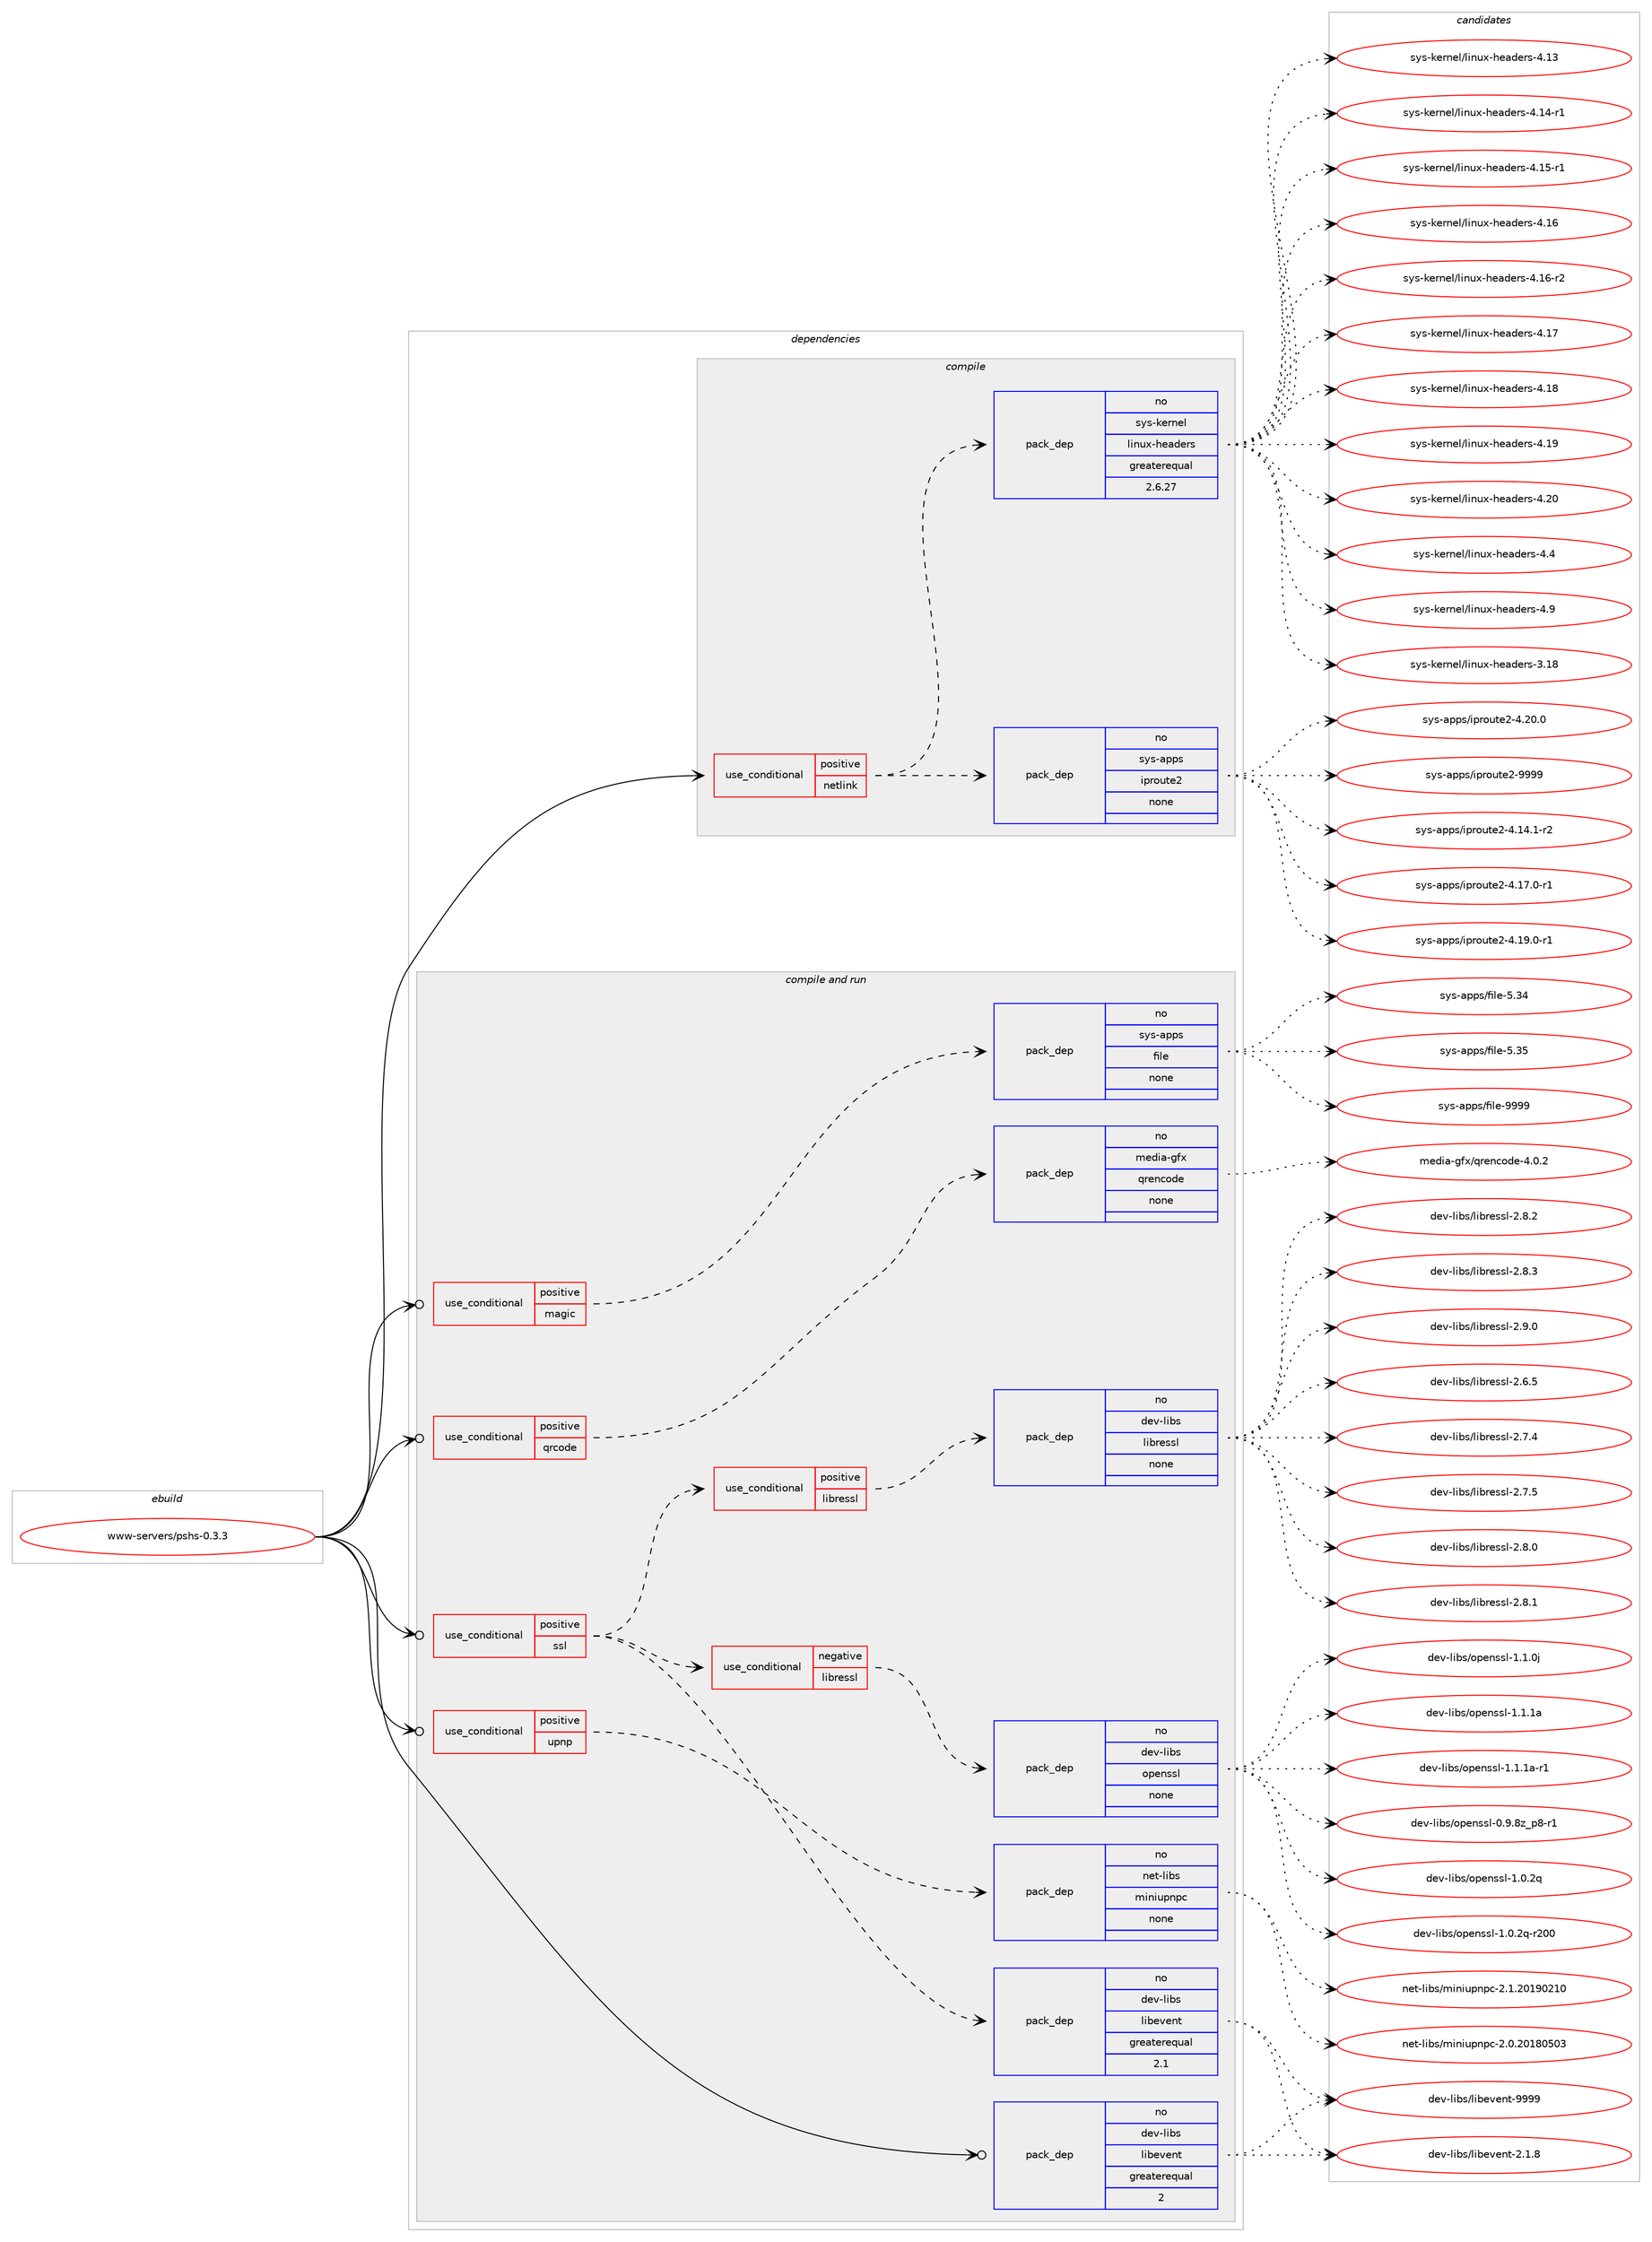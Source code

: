 digraph prolog {

# *************
# Graph options
# *************

newrank=true;
concentrate=true;
compound=true;
graph [rankdir=LR,fontname=Helvetica,fontsize=10,ranksep=1.5];#, ranksep=2.5, nodesep=0.2];
edge  [arrowhead=vee];
node  [fontname=Helvetica,fontsize=10];

# **********
# The ebuild
# **********

subgraph cluster_leftcol {
color=gray;
rank=same;
label=<<i>ebuild</i>>;
id [label="www-servers/pshs-0.3.3", color=red, width=4, href="../www-servers/pshs-0.3.3.svg"];
}

# ****************
# The dependencies
# ****************

subgraph cluster_midcol {
color=gray;
label=<<i>dependencies</i>>;
subgraph cluster_compile {
fillcolor="#eeeeee";
style=filled;
label=<<i>compile</i>>;
subgraph cond469 {
dependency4388 [label=<<TABLE BORDER="0" CELLBORDER="1" CELLSPACING="0" CELLPADDING="4"><TR><TD ROWSPAN="3" CELLPADDING="10">use_conditional</TD></TR><TR><TD>positive</TD></TR><TR><TD>netlink</TD></TR></TABLE>>, shape=none, color=red];
subgraph pack3806 {
dependency4389 [label=<<TABLE BORDER="0" CELLBORDER="1" CELLSPACING="0" CELLPADDING="4" WIDTH="220"><TR><TD ROWSPAN="6" CELLPADDING="30">pack_dep</TD></TR><TR><TD WIDTH="110">no</TD></TR><TR><TD>sys-apps</TD></TR><TR><TD>iproute2</TD></TR><TR><TD>none</TD></TR><TR><TD></TD></TR></TABLE>>, shape=none, color=blue];
}
dependency4388:e -> dependency4389:w [weight=20,style="dashed",arrowhead="vee"];
subgraph pack3807 {
dependency4390 [label=<<TABLE BORDER="0" CELLBORDER="1" CELLSPACING="0" CELLPADDING="4" WIDTH="220"><TR><TD ROWSPAN="6" CELLPADDING="30">pack_dep</TD></TR><TR><TD WIDTH="110">no</TD></TR><TR><TD>sys-kernel</TD></TR><TR><TD>linux-headers</TD></TR><TR><TD>greaterequal</TD></TR><TR><TD>2.6.27</TD></TR></TABLE>>, shape=none, color=blue];
}
dependency4388:e -> dependency4390:w [weight=20,style="dashed",arrowhead="vee"];
}
id:e -> dependency4388:w [weight=20,style="solid",arrowhead="vee"];
}
subgraph cluster_compileandrun {
fillcolor="#eeeeee";
style=filled;
label=<<i>compile and run</i>>;
subgraph cond470 {
dependency4391 [label=<<TABLE BORDER="0" CELLBORDER="1" CELLSPACING="0" CELLPADDING="4"><TR><TD ROWSPAN="3" CELLPADDING="10">use_conditional</TD></TR><TR><TD>positive</TD></TR><TR><TD>magic</TD></TR></TABLE>>, shape=none, color=red];
subgraph pack3808 {
dependency4392 [label=<<TABLE BORDER="0" CELLBORDER="1" CELLSPACING="0" CELLPADDING="4" WIDTH="220"><TR><TD ROWSPAN="6" CELLPADDING="30">pack_dep</TD></TR><TR><TD WIDTH="110">no</TD></TR><TR><TD>sys-apps</TD></TR><TR><TD>file</TD></TR><TR><TD>none</TD></TR><TR><TD></TD></TR></TABLE>>, shape=none, color=blue];
}
dependency4391:e -> dependency4392:w [weight=20,style="dashed",arrowhead="vee"];
}
id:e -> dependency4391:w [weight=20,style="solid",arrowhead="odotvee"];
subgraph cond471 {
dependency4393 [label=<<TABLE BORDER="0" CELLBORDER="1" CELLSPACING="0" CELLPADDING="4"><TR><TD ROWSPAN="3" CELLPADDING="10">use_conditional</TD></TR><TR><TD>positive</TD></TR><TR><TD>qrcode</TD></TR></TABLE>>, shape=none, color=red];
subgraph pack3809 {
dependency4394 [label=<<TABLE BORDER="0" CELLBORDER="1" CELLSPACING="0" CELLPADDING="4" WIDTH="220"><TR><TD ROWSPAN="6" CELLPADDING="30">pack_dep</TD></TR><TR><TD WIDTH="110">no</TD></TR><TR><TD>media-gfx</TD></TR><TR><TD>qrencode</TD></TR><TR><TD>none</TD></TR><TR><TD></TD></TR></TABLE>>, shape=none, color=blue];
}
dependency4393:e -> dependency4394:w [weight=20,style="dashed",arrowhead="vee"];
}
id:e -> dependency4393:w [weight=20,style="solid",arrowhead="odotvee"];
subgraph cond472 {
dependency4395 [label=<<TABLE BORDER="0" CELLBORDER="1" CELLSPACING="0" CELLPADDING="4"><TR><TD ROWSPAN="3" CELLPADDING="10">use_conditional</TD></TR><TR><TD>positive</TD></TR><TR><TD>ssl</TD></TR></TABLE>>, shape=none, color=red];
subgraph pack3810 {
dependency4396 [label=<<TABLE BORDER="0" CELLBORDER="1" CELLSPACING="0" CELLPADDING="4" WIDTH="220"><TR><TD ROWSPAN="6" CELLPADDING="30">pack_dep</TD></TR><TR><TD WIDTH="110">no</TD></TR><TR><TD>dev-libs</TD></TR><TR><TD>libevent</TD></TR><TR><TD>greaterequal</TD></TR><TR><TD>2.1</TD></TR></TABLE>>, shape=none, color=blue];
}
dependency4395:e -> dependency4396:w [weight=20,style="dashed",arrowhead="vee"];
subgraph cond473 {
dependency4397 [label=<<TABLE BORDER="0" CELLBORDER="1" CELLSPACING="0" CELLPADDING="4"><TR><TD ROWSPAN="3" CELLPADDING="10">use_conditional</TD></TR><TR><TD>negative</TD></TR><TR><TD>libressl</TD></TR></TABLE>>, shape=none, color=red];
subgraph pack3811 {
dependency4398 [label=<<TABLE BORDER="0" CELLBORDER="1" CELLSPACING="0" CELLPADDING="4" WIDTH="220"><TR><TD ROWSPAN="6" CELLPADDING="30">pack_dep</TD></TR><TR><TD WIDTH="110">no</TD></TR><TR><TD>dev-libs</TD></TR><TR><TD>openssl</TD></TR><TR><TD>none</TD></TR><TR><TD></TD></TR></TABLE>>, shape=none, color=blue];
}
dependency4397:e -> dependency4398:w [weight=20,style="dashed",arrowhead="vee"];
}
dependency4395:e -> dependency4397:w [weight=20,style="dashed",arrowhead="vee"];
subgraph cond474 {
dependency4399 [label=<<TABLE BORDER="0" CELLBORDER="1" CELLSPACING="0" CELLPADDING="4"><TR><TD ROWSPAN="3" CELLPADDING="10">use_conditional</TD></TR><TR><TD>positive</TD></TR><TR><TD>libressl</TD></TR></TABLE>>, shape=none, color=red];
subgraph pack3812 {
dependency4400 [label=<<TABLE BORDER="0" CELLBORDER="1" CELLSPACING="0" CELLPADDING="4" WIDTH="220"><TR><TD ROWSPAN="6" CELLPADDING="30">pack_dep</TD></TR><TR><TD WIDTH="110">no</TD></TR><TR><TD>dev-libs</TD></TR><TR><TD>libressl</TD></TR><TR><TD>none</TD></TR><TR><TD></TD></TR></TABLE>>, shape=none, color=blue];
}
dependency4399:e -> dependency4400:w [weight=20,style="dashed",arrowhead="vee"];
}
dependency4395:e -> dependency4399:w [weight=20,style="dashed",arrowhead="vee"];
}
id:e -> dependency4395:w [weight=20,style="solid",arrowhead="odotvee"];
subgraph cond475 {
dependency4401 [label=<<TABLE BORDER="0" CELLBORDER="1" CELLSPACING="0" CELLPADDING="4"><TR><TD ROWSPAN="3" CELLPADDING="10">use_conditional</TD></TR><TR><TD>positive</TD></TR><TR><TD>upnp</TD></TR></TABLE>>, shape=none, color=red];
subgraph pack3813 {
dependency4402 [label=<<TABLE BORDER="0" CELLBORDER="1" CELLSPACING="0" CELLPADDING="4" WIDTH="220"><TR><TD ROWSPAN="6" CELLPADDING="30">pack_dep</TD></TR><TR><TD WIDTH="110">no</TD></TR><TR><TD>net-libs</TD></TR><TR><TD>miniupnpc</TD></TR><TR><TD>none</TD></TR><TR><TD></TD></TR></TABLE>>, shape=none, color=blue];
}
dependency4401:e -> dependency4402:w [weight=20,style="dashed",arrowhead="vee"];
}
id:e -> dependency4401:w [weight=20,style="solid",arrowhead="odotvee"];
subgraph pack3814 {
dependency4403 [label=<<TABLE BORDER="0" CELLBORDER="1" CELLSPACING="0" CELLPADDING="4" WIDTH="220"><TR><TD ROWSPAN="6" CELLPADDING="30">pack_dep</TD></TR><TR><TD WIDTH="110">no</TD></TR><TR><TD>dev-libs</TD></TR><TR><TD>libevent</TD></TR><TR><TD>greaterequal</TD></TR><TR><TD>2</TD></TR></TABLE>>, shape=none, color=blue];
}
id:e -> dependency4403:w [weight=20,style="solid",arrowhead="odotvee"];
}
subgraph cluster_run {
fillcolor="#eeeeee";
style=filled;
label=<<i>run</i>>;
}
}

# **************
# The candidates
# **************

subgraph cluster_choices {
rank=same;
color=gray;
label=<<i>candidates</i>>;

subgraph choice3806 {
color=black;
nodesep=1;
choice11512111545971121121154710511211411111711610150455246495246494511450 [label="sys-apps/iproute2-4.14.1-r2", color=red, width=4,href="../sys-apps/iproute2-4.14.1-r2.svg"];
choice11512111545971121121154710511211411111711610150455246495546484511449 [label="sys-apps/iproute2-4.17.0-r1", color=red, width=4,href="../sys-apps/iproute2-4.17.0-r1.svg"];
choice11512111545971121121154710511211411111711610150455246495746484511449 [label="sys-apps/iproute2-4.19.0-r1", color=red, width=4,href="../sys-apps/iproute2-4.19.0-r1.svg"];
choice1151211154597112112115471051121141111171161015045524650484648 [label="sys-apps/iproute2-4.20.0", color=red, width=4,href="../sys-apps/iproute2-4.20.0.svg"];
choice115121115459711211211547105112114111117116101504557575757 [label="sys-apps/iproute2-9999", color=red, width=4,href="../sys-apps/iproute2-9999.svg"];
dependency4389:e -> choice11512111545971121121154710511211411111711610150455246495246494511450:w [style=dotted,weight="100"];
dependency4389:e -> choice11512111545971121121154710511211411111711610150455246495546484511449:w [style=dotted,weight="100"];
dependency4389:e -> choice11512111545971121121154710511211411111711610150455246495746484511449:w [style=dotted,weight="100"];
dependency4389:e -> choice1151211154597112112115471051121141111171161015045524650484648:w [style=dotted,weight="100"];
dependency4389:e -> choice115121115459711211211547105112114111117116101504557575757:w [style=dotted,weight="100"];
}
subgraph choice3807 {
color=black;
nodesep=1;
choice115121115451071011141101011084710810511011712045104101971001011141154551464956 [label="sys-kernel/linux-headers-3.18", color=red, width=4,href="../sys-kernel/linux-headers-3.18.svg"];
choice115121115451071011141101011084710810511011712045104101971001011141154552464951 [label="sys-kernel/linux-headers-4.13", color=red, width=4,href="../sys-kernel/linux-headers-4.13.svg"];
choice1151211154510710111411010110847108105110117120451041019710010111411545524649524511449 [label="sys-kernel/linux-headers-4.14-r1", color=red, width=4,href="../sys-kernel/linux-headers-4.14-r1.svg"];
choice1151211154510710111411010110847108105110117120451041019710010111411545524649534511449 [label="sys-kernel/linux-headers-4.15-r1", color=red, width=4,href="../sys-kernel/linux-headers-4.15-r1.svg"];
choice115121115451071011141101011084710810511011712045104101971001011141154552464954 [label="sys-kernel/linux-headers-4.16", color=red, width=4,href="../sys-kernel/linux-headers-4.16.svg"];
choice1151211154510710111411010110847108105110117120451041019710010111411545524649544511450 [label="sys-kernel/linux-headers-4.16-r2", color=red, width=4,href="../sys-kernel/linux-headers-4.16-r2.svg"];
choice115121115451071011141101011084710810511011712045104101971001011141154552464955 [label="sys-kernel/linux-headers-4.17", color=red, width=4,href="../sys-kernel/linux-headers-4.17.svg"];
choice115121115451071011141101011084710810511011712045104101971001011141154552464956 [label="sys-kernel/linux-headers-4.18", color=red, width=4,href="../sys-kernel/linux-headers-4.18.svg"];
choice115121115451071011141101011084710810511011712045104101971001011141154552464957 [label="sys-kernel/linux-headers-4.19", color=red, width=4,href="../sys-kernel/linux-headers-4.19.svg"];
choice115121115451071011141101011084710810511011712045104101971001011141154552465048 [label="sys-kernel/linux-headers-4.20", color=red, width=4,href="../sys-kernel/linux-headers-4.20.svg"];
choice1151211154510710111411010110847108105110117120451041019710010111411545524652 [label="sys-kernel/linux-headers-4.4", color=red, width=4,href="../sys-kernel/linux-headers-4.4.svg"];
choice1151211154510710111411010110847108105110117120451041019710010111411545524657 [label="sys-kernel/linux-headers-4.9", color=red, width=4,href="../sys-kernel/linux-headers-4.9.svg"];
dependency4390:e -> choice115121115451071011141101011084710810511011712045104101971001011141154551464956:w [style=dotted,weight="100"];
dependency4390:e -> choice115121115451071011141101011084710810511011712045104101971001011141154552464951:w [style=dotted,weight="100"];
dependency4390:e -> choice1151211154510710111411010110847108105110117120451041019710010111411545524649524511449:w [style=dotted,weight="100"];
dependency4390:e -> choice1151211154510710111411010110847108105110117120451041019710010111411545524649534511449:w [style=dotted,weight="100"];
dependency4390:e -> choice115121115451071011141101011084710810511011712045104101971001011141154552464954:w [style=dotted,weight="100"];
dependency4390:e -> choice1151211154510710111411010110847108105110117120451041019710010111411545524649544511450:w [style=dotted,weight="100"];
dependency4390:e -> choice115121115451071011141101011084710810511011712045104101971001011141154552464955:w [style=dotted,weight="100"];
dependency4390:e -> choice115121115451071011141101011084710810511011712045104101971001011141154552464956:w [style=dotted,weight="100"];
dependency4390:e -> choice115121115451071011141101011084710810511011712045104101971001011141154552464957:w [style=dotted,weight="100"];
dependency4390:e -> choice115121115451071011141101011084710810511011712045104101971001011141154552465048:w [style=dotted,weight="100"];
dependency4390:e -> choice1151211154510710111411010110847108105110117120451041019710010111411545524652:w [style=dotted,weight="100"];
dependency4390:e -> choice1151211154510710111411010110847108105110117120451041019710010111411545524657:w [style=dotted,weight="100"];
}
subgraph choice3808 {
color=black;
nodesep=1;
choice1151211154597112112115471021051081014553465152 [label="sys-apps/file-5.34", color=red, width=4,href="../sys-apps/file-5.34.svg"];
choice1151211154597112112115471021051081014553465153 [label="sys-apps/file-5.35", color=red, width=4,href="../sys-apps/file-5.35.svg"];
choice1151211154597112112115471021051081014557575757 [label="sys-apps/file-9999", color=red, width=4,href="../sys-apps/file-9999.svg"];
dependency4392:e -> choice1151211154597112112115471021051081014553465152:w [style=dotted,weight="100"];
dependency4392:e -> choice1151211154597112112115471021051081014553465153:w [style=dotted,weight="100"];
dependency4392:e -> choice1151211154597112112115471021051081014557575757:w [style=dotted,weight="100"];
}
subgraph choice3809 {
color=black;
nodesep=1;
choice10910110010597451031021204711311410111099111100101455246484650 [label="media-gfx/qrencode-4.0.2", color=red, width=4,href="../media-gfx/qrencode-4.0.2.svg"];
dependency4394:e -> choice10910110010597451031021204711311410111099111100101455246484650:w [style=dotted,weight="100"];
}
subgraph choice3810 {
color=black;
nodesep=1;
choice10010111845108105981154710810598101118101110116455046494656 [label="dev-libs/libevent-2.1.8", color=red, width=4,href="../dev-libs/libevent-2.1.8.svg"];
choice100101118451081059811547108105981011181011101164557575757 [label="dev-libs/libevent-9999", color=red, width=4,href="../dev-libs/libevent-9999.svg"];
dependency4396:e -> choice10010111845108105981154710810598101118101110116455046494656:w [style=dotted,weight="100"];
dependency4396:e -> choice100101118451081059811547108105981011181011101164557575757:w [style=dotted,weight="100"];
}
subgraph choice3811 {
color=black;
nodesep=1;
choice10010111845108105981154711111210111011511510845484657465612295112564511449 [label="dev-libs/openssl-0.9.8z_p8-r1", color=red, width=4,href="../dev-libs/openssl-0.9.8z_p8-r1.svg"];
choice100101118451081059811547111112101110115115108454946484650113 [label="dev-libs/openssl-1.0.2q", color=red, width=4,href="../dev-libs/openssl-1.0.2q.svg"];
choice10010111845108105981154711111210111011511510845494648465011345114504848 [label="dev-libs/openssl-1.0.2q-r200", color=red, width=4,href="../dev-libs/openssl-1.0.2q-r200.svg"];
choice100101118451081059811547111112101110115115108454946494648106 [label="dev-libs/openssl-1.1.0j", color=red, width=4,href="../dev-libs/openssl-1.1.0j.svg"];
choice10010111845108105981154711111210111011511510845494649464997 [label="dev-libs/openssl-1.1.1a", color=red, width=4,href="../dev-libs/openssl-1.1.1a.svg"];
choice100101118451081059811547111112101110115115108454946494649974511449 [label="dev-libs/openssl-1.1.1a-r1", color=red, width=4,href="../dev-libs/openssl-1.1.1a-r1.svg"];
dependency4398:e -> choice10010111845108105981154711111210111011511510845484657465612295112564511449:w [style=dotted,weight="100"];
dependency4398:e -> choice100101118451081059811547111112101110115115108454946484650113:w [style=dotted,weight="100"];
dependency4398:e -> choice10010111845108105981154711111210111011511510845494648465011345114504848:w [style=dotted,weight="100"];
dependency4398:e -> choice100101118451081059811547111112101110115115108454946494648106:w [style=dotted,weight="100"];
dependency4398:e -> choice10010111845108105981154711111210111011511510845494649464997:w [style=dotted,weight="100"];
dependency4398:e -> choice100101118451081059811547111112101110115115108454946494649974511449:w [style=dotted,weight="100"];
}
subgraph choice3812 {
color=black;
nodesep=1;
choice10010111845108105981154710810598114101115115108455046544653 [label="dev-libs/libressl-2.6.5", color=red, width=4,href="../dev-libs/libressl-2.6.5.svg"];
choice10010111845108105981154710810598114101115115108455046554652 [label="dev-libs/libressl-2.7.4", color=red, width=4,href="../dev-libs/libressl-2.7.4.svg"];
choice10010111845108105981154710810598114101115115108455046554653 [label="dev-libs/libressl-2.7.5", color=red, width=4,href="../dev-libs/libressl-2.7.5.svg"];
choice10010111845108105981154710810598114101115115108455046564648 [label="dev-libs/libressl-2.8.0", color=red, width=4,href="../dev-libs/libressl-2.8.0.svg"];
choice10010111845108105981154710810598114101115115108455046564649 [label="dev-libs/libressl-2.8.1", color=red, width=4,href="../dev-libs/libressl-2.8.1.svg"];
choice10010111845108105981154710810598114101115115108455046564650 [label="dev-libs/libressl-2.8.2", color=red, width=4,href="../dev-libs/libressl-2.8.2.svg"];
choice10010111845108105981154710810598114101115115108455046564651 [label="dev-libs/libressl-2.8.3", color=red, width=4,href="../dev-libs/libressl-2.8.3.svg"];
choice10010111845108105981154710810598114101115115108455046574648 [label="dev-libs/libressl-2.9.0", color=red, width=4,href="../dev-libs/libressl-2.9.0.svg"];
dependency4400:e -> choice10010111845108105981154710810598114101115115108455046544653:w [style=dotted,weight="100"];
dependency4400:e -> choice10010111845108105981154710810598114101115115108455046554652:w [style=dotted,weight="100"];
dependency4400:e -> choice10010111845108105981154710810598114101115115108455046554653:w [style=dotted,weight="100"];
dependency4400:e -> choice10010111845108105981154710810598114101115115108455046564648:w [style=dotted,weight="100"];
dependency4400:e -> choice10010111845108105981154710810598114101115115108455046564649:w [style=dotted,weight="100"];
dependency4400:e -> choice10010111845108105981154710810598114101115115108455046564650:w [style=dotted,weight="100"];
dependency4400:e -> choice10010111845108105981154710810598114101115115108455046564651:w [style=dotted,weight="100"];
dependency4400:e -> choice10010111845108105981154710810598114101115115108455046574648:w [style=dotted,weight="100"];
}
subgraph choice3813 {
color=black;
nodesep=1;
choice1101011164510810598115471091051101051171121101129945504648465048495648534851 [label="net-libs/miniupnpc-2.0.20180503", color=red, width=4,href="../net-libs/miniupnpc-2.0.20180503.svg"];
choice1101011164510810598115471091051101051171121101129945504649465048495748504948 [label="net-libs/miniupnpc-2.1.20190210", color=red, width=4,href="../net-libs/miniupnpc-2.1.20190210.svg"];
dependency4402:e -> choice1101011164510810598115471091051101051171121101129945504648465048495648534851:w [style=dotted,weight="100"];
dependency4402:e -> choice1101011164510810598115471091051101051171121101129945504649465048495748504948:w [style=dotted,weight="100"];
}
subgraph choice3814 {
color=black;
nodesep=1;
choice10010111845108105981154710810598101118101110116455046494656 [label="dev-libs/libevent-2.1.8", color=red, width=4,href="../dev-libs/libevent-2.1.8.svg"];
choice100101118451081059811547108105981011181011101164557575757 [label="dev-libs/libevent-9999", color=red, width=4,href="../dev-libs/libevent-9999.svg"];
dependency4403:e -> choice10010111845108105981154710810598101118101110116455046494656:w [style=dotted,weight="100"];
dependency4403:e -> choice100101118451081059811547108105981011181011101164557575757:w [style=dotted,weight="100"];
}
}

}
